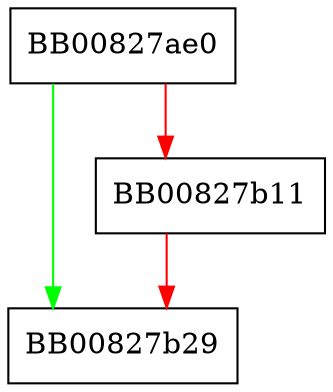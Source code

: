 digraph i2r_ocsp_nonce {
  node [shape="box"];
  graph [splines=ortho];
  BB00827ae0 -> BB00827b29 [color="green"];
  BB00827ae0 -> BB00827b11 [color="red"];
  BB00827b11 -> BB00827b29 [color="red"];
}